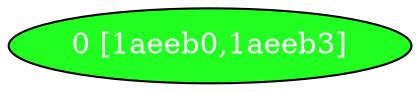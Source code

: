 diGraph libnss3{
	libnss3_0  [style=filled fillcolor="#20FF20" fontcolor="#ffffff" shape=oval label="0 [1aeeb0,1aeeb3]"]


}